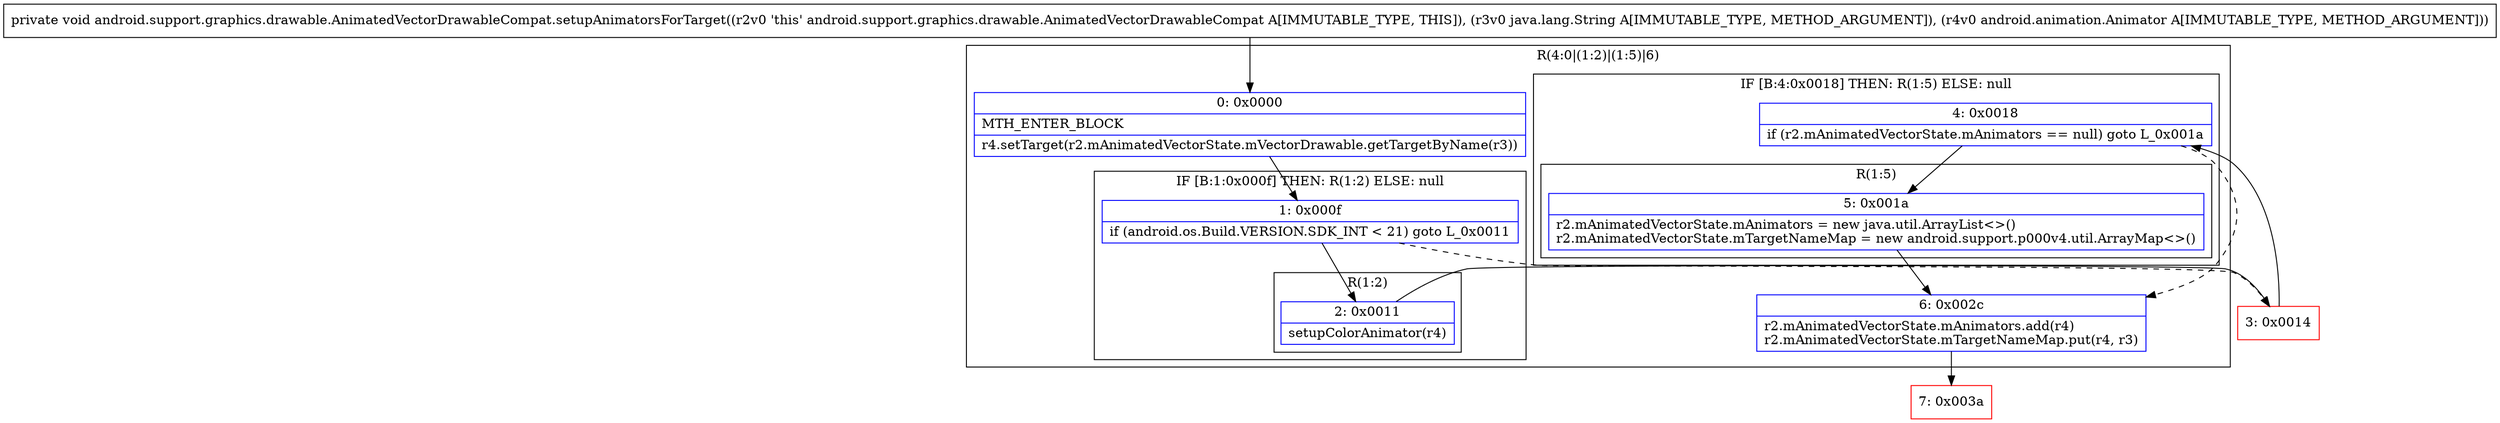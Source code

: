 digraph "CFG forandroid.support.graphics.drawable.AnimatedVectorDrawableCompat.setupAnimatorsForTarget(Ljava\/lang\/String;Landroid\/animation\/Animator;)V" {
subgraph cluster_Region_1767863585 {
label = "R(4:0|(1:2)|(1:5)|6)";
node [shape=record,color=blue];
Node_0 [shape=record,label="{0\:\ 0x0000|MTH_ENTER_BLOCK\l|r4.setTarget(r2.mAnimatedVectorState.mVectorDrawable.getTargetByName(r3))\l}"];
subgraph cluster_IfRegion_1852052973 {
label = "IF [B:1:0x000f] THEN: R(1:2) ELSE: null";
node [shape=record,color=blue];
Node_1 [shape=record,label="{1\:\ 0x000f|if (android.os.Build.VERSION.SDK_INT \< 21) goto L_0x0011\l}"];
subgraph cluster_Region_2064827943 {
label = "R(1:2)";
node [shape=record,color=blue];
Node_2 [shape=record,label="{2\:\ 0x0011|setupColorAnimator(r4)\l}"];
}
}
subgraph cluster_IfRegion_1118071818 {
label = "IF [B:4:0x0018] THEN: R(1:5) ELSE: null";
node [shape=record,color=blue];
Node_4 [shape=record,label="{4\:\ 0x0018|if (r2.mAnimatedVectorState.mAnimators == null) goto L_0x001a\l}"];
subgraph cluster_Region_1354825474 {
label = "R(1:5)";
node [shape=record,color=blue];
Node_5 [shape=record,label="{5\:\ 0x001a|r2.mAnimatedVectorState.mAnimators = new java.util.ArrayList\<\>()\lr2.mAnimatedVectorState.mTargetNameMap = new android.support.p000v4.util.ArrayMap\<\>()\l}"];
}
}
Node_6 [shape=record,label="{6\:\ 0x002c|r2.mAnimatedVectorState.mAnimators.add(r4)\lr2.mAnimatedVectorState.mTargetNameMap.put(r4, r3)\l}"];
}
Node_3 [shape=record,color=red,label="{3\:\ 0x0014}"];
Node_7 [shape=record,color=red,label="{7\:\ 0x003a}"];
MethodNode[shape=record,label="{private void android.support.graphics.drawable.AnimatedVectorDrawableCompat.setupAnimatorsForTarget((r2v0 'this' android.support.graphics.drawable.AnimatedVectorDrawableCompat A[IMMUTABLE_TYPE, THIS]), (r3v0 java.lang.String A[IMMUTABLE_TYPE, METHOD_ARGUMENT]), (r4v0 android.animation.Animator A[IMMUTABLE_TYPE, METHOD_ARGUMENT])) }"];
MethodNode -> Node_0;
Node_0 -> Node_1;
Node_1 -> Node_2;
Node_1 -> Node_3[style=dashed];
Node_2 -> Node_3;
Node_4 -> Node_5;
Node_4 -> Node_6[style=dashed];
Node_5 -> Node_6;
Node_6 -> Node_7;
Node_3 -> Node_4;
}

